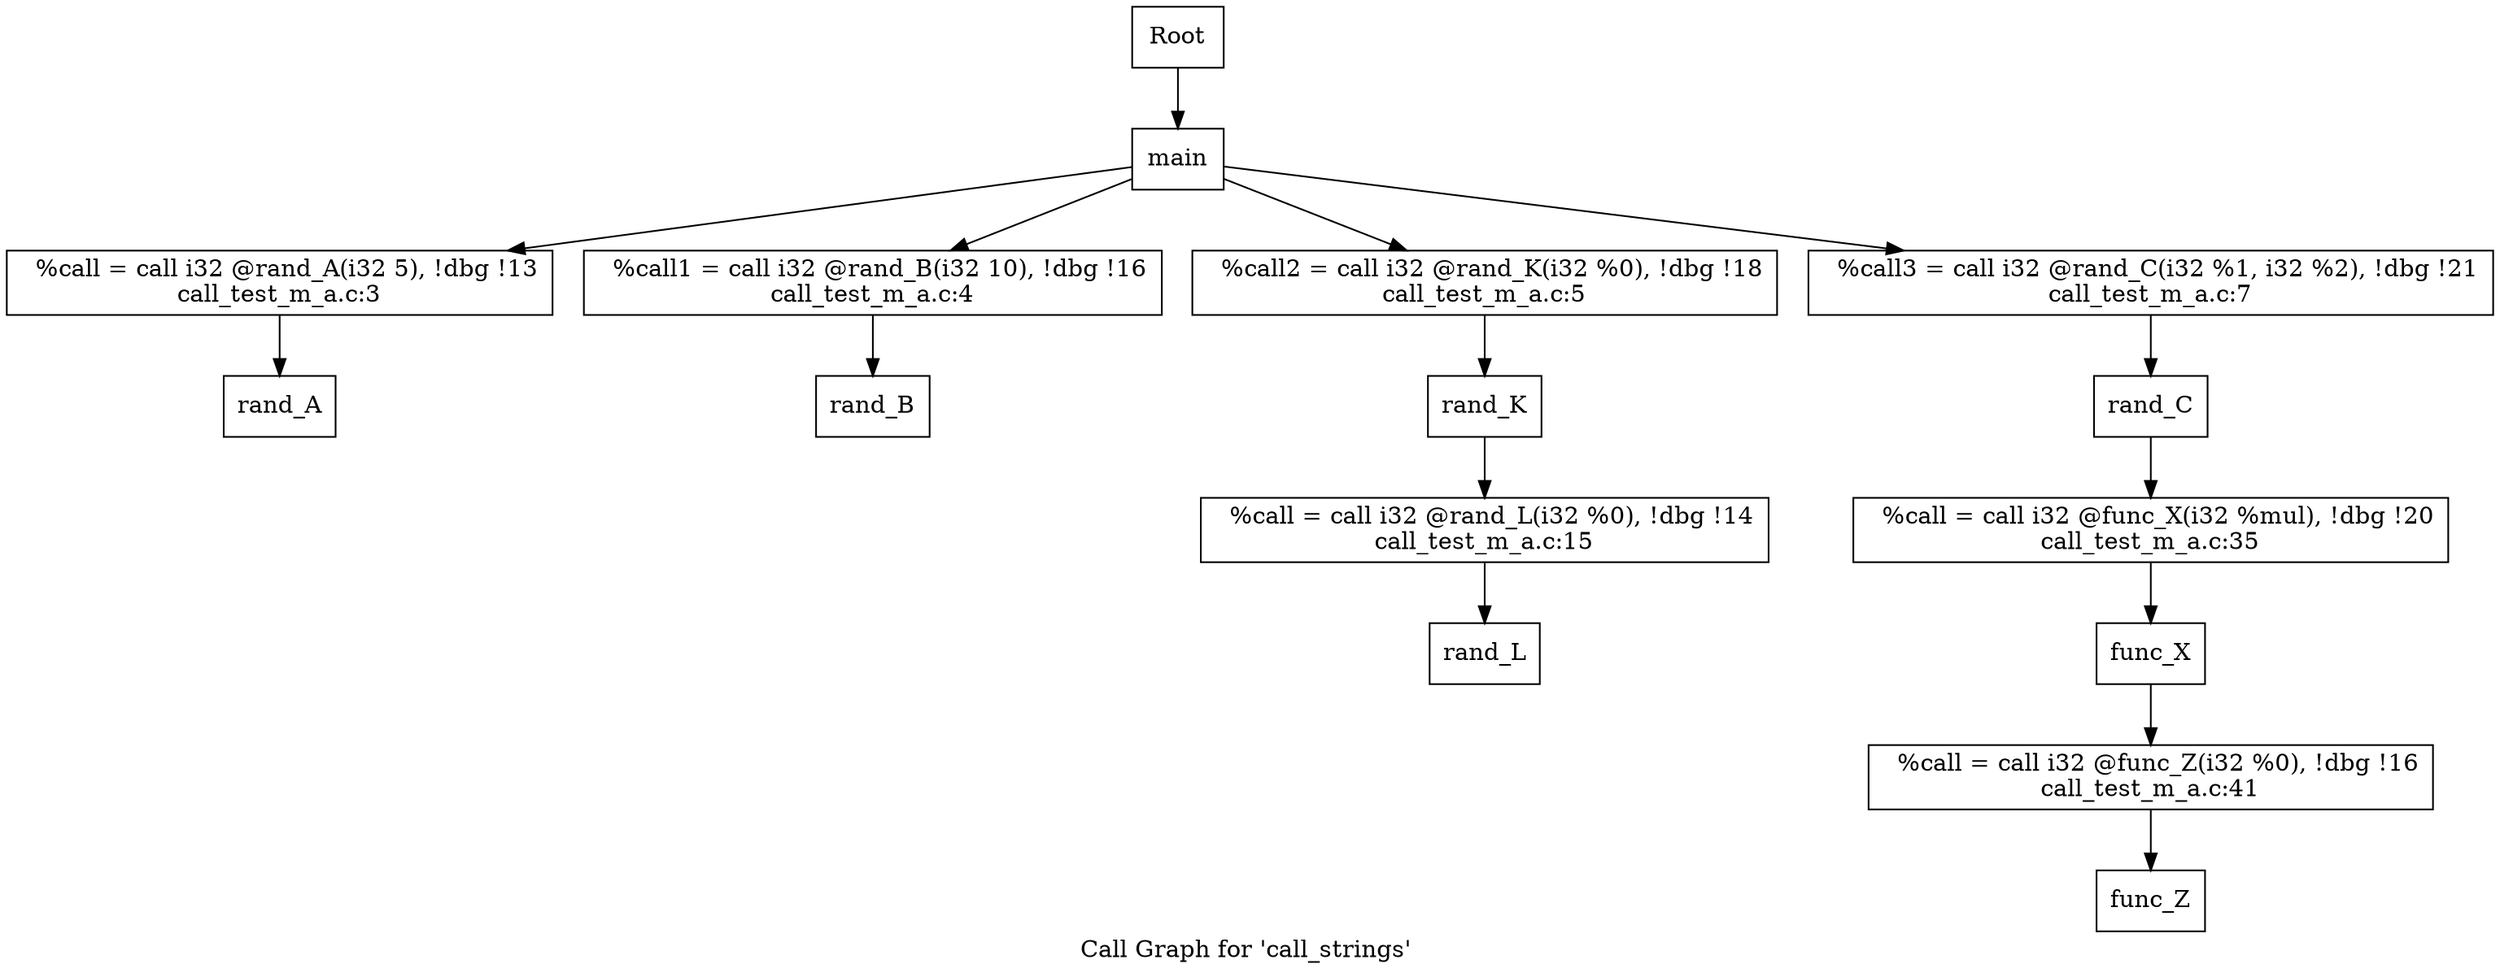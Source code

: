 digraph "Call Graph for 'call_strings'  "{
label="Call Graph for 'call_strings' ";
Node_6[shape=box,style=solid,label="func_X"]
Node_5[shape=box,style=solid,label="func_Z"]
Node_8[shape=box,style=solid,label="main"]
Node_0[shape=box,style=solid,label="rand_A"]
Node_1[shape=box,style=solid,label="rand_B"]
Node_7[shape=box,style=solid,label="rand_C"]
Node_3[shape=box,style=solid,label="rand_K"]
Node_2[shape=box,style=solid,label="rand_L"]
Node_90000[shape=box,style=solid,label="Root"]
"Node_90000"->"Node_8"
Node_19[shape=box,style=solid,label="  %call = call i32 @func_X(i32 %mul), !dbg !20
call_test_m_a.c:35"]
"Node_19"->"Node_6"
Node_11[shape=box,style=solid,label="  %call = call i32 @func_Z(i32 %0), !dbg !16
call_test_m_a.c:41"]
"Node_11"->"Node_5"
Node_13[shape=box,style=solid,label="  %call = call i32 @rand_A(i32 5), !dbg !13
call_test_m_a.c:3"]
"Node_13"->"Node_0"
Node_20[shape=box,style=solid,label="  %call = call i32 @rand_L(i32 %0), !dbg !14
call_test_m_a.c:15"]
"Node_20"->"Node_2"
Node_14[shape=box,style=solid,label="  %call1 = call i32 @rand_B(i32 10), !dbg !16
call_test_m_a.c:4"]
"Node_14"->"Node_1"
Node_15[shape=box,style=solid,label="  %call2 = call i32 @rand_K(i32 %0), !dbg !18
call_test_m_a.c:5"]
"Node_15"->"Node_3"
Node_16[shape=box,style=solid,label="  %call3 = call i32 @rand_C(i32 %1, i32 %2), !dbg !21
call_test_m_a.c:7"]
"Node_16"->"Node_7"
"Node_6"->"Node_11"
"Node_8"->"Node_13"
"Node_8"->"Node_14"
"Node_8"->"Node_15"
"Node_8"->"Node_16"
"Node_7"->"Node_19"
"Node_3"->"Node_20"
}

